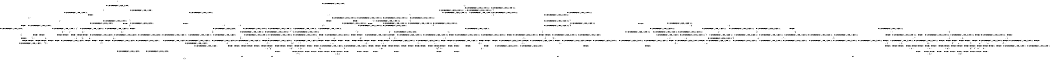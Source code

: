 digraph BCG {
size = "7, 10.5";
center = TRUE;
node [shape = circle];
0 [peripheries = 2];
0 -> 1 [label = "EX !0 !ATOMIC_EXCH_BRANCH (1, +1, TRUE, +0, 2, TRUE) !::"];
0 -> 2 [label = "EX !1 !ATOMIC_EXCH_BRANCH (1, +0, FALSE, +0, 3, TRUE) !::"];
0 -> 3 [label = "EX !2 !ATOMIC_EXCH_BRANCH (1, +0, TRUE, +0, 1, TRUE) !::"];
0 -> 4 [label = "EX !0 !ATOMIC_EXCH_BRANCH (1, +1, TRUE, +0, 2, TRUE) !::"];
2 -> 5 [label = "EX !0 !ATOMIC_EXCH_BRANCH (1, +1, TRUE, +0, 2, TRUE) !:0:1:"];
2 -> 6 [label = "TERMINATE !1"];
2 -> 7 [label = "EX !2 !ATOMIC_EXCH_BRANCH (1, +0, TRUE, +0, 1, TRUE) !:0:1:"];
2 -> 8 [label = "EX !0 !ATOMIC_EXCH_BRANCH (1, +1, TRUE, +0, 2, TRUE) !:0:1:"];
3 -> 9 [label = "EX !2 !ATOMIC_EXCH_BRANCH (1, +0, TRUE, +0, 1, TRUE) !:0:1:2:"];
3 -> 10 [label = "EX !1 !ATOMIC_EXCH_BRANCH (1, +0, FALSE, +0, 3, TRUE) !:0:1:2:"];
3 -> 11 [label = "EX !0 !ATOMIC_EXCH_BRANCH (1, +1, TRUE, +0, 2, TRUE) !:0:1:2:"];
3 -> 12 [label = "EX !2 !ATOMIC_EXCH_BRANCH (1, +0, TRUE, +0, 1, TRUE) !:0:1:2:"];
4 -> 13 [label = "TERMINATE !0"];
4 -> 14 [label = "TERMINATE !0"];
4 -> 15 [label = "EX !1 !ATOMIC_EXCH_BRANCH (1, +0, FALSE, +0, 3, FALSE) !:0:"];
4 -> 16 [label = "EX !2 !ATOMIC_EXCH_BRANCH (1, +0, TRUE, +0, 1, FALSE) !:0:"];
5 -> 17 [label = "TERMINATE !0"];
6 -> 18 [label = "EX !0 !ATOMIC_EXCH_BRANCH (1, +1, TRUE, +0, 2, TRUE) !:0:"];
6 -> 19 [label = "EX !2 !ATOMIC_EXCH_BRANCH (1, +0, TRUE, +0, 1, TRUE) !:0:"];
6 -> 20 [label = "EX !0 !ATOMIC_EXCH_BRANCH (1, +1, TRUE, +0, 2, TRUE) !:0:"];
7 -> 21 [label = "EX !2 !ATOMIC_EXCH_BRANCH (1, +0, TRUE, +0, 1, TRUE) !:0:1:2:"];
7 -> 22 [label = "TERMINATE !1"];
7 -> 23 [label = "EX !0 !ATOMIC_EXCH_BRANCH (1, +1, TRUE, +0, 2, TRUE) !:0:1:2:"];
7 -> 24 [label = "EX !2 !ATOMIC_EXCH_BRANCH (1, +0, TRUE, +0, 1, TRUE) !:0:1:2:"];
8 -> 17 [label = "TERMINATE !0"];
8 -> 25 [label = "TERMINATE !1"];
8 -> 26 [label = "TERMINATE !0"];
8 -> 27 [label = "EX !2 !ATOMIC_EXCH_BRANCH (1, +0, TRUE, +0, 1, FALSE) !:0:1:"];
9 -> 28 [label = "EX !0 !ATOMIC_EXCH_BRANCH (1, +1, TRUE, +0, 2, TRUE) !:0:1:2:"];
10 -> 21 [label = "EX !2 !ATOMIC_EXCH_BRANCH (1, +0, TRUE, +0, 1, TRUE) !:0:1:2:"];
10 -> 22 [label = "TERMINATE !1"];
10 -> 23 [label = "EX !0 !ATOMIC_EXCH_BRANCH (1, +1, TRUE, +0, 2, TRUE) !:0:1:2:"];
10 -> 24 [label = "EX !2 !ATOMIC_EXCH_BRANCH (1, +0, TRUE, +0, 1, TRUE) !:0:1:2:"];
11 -> 29 [label = "EX !2 !ATOMIC_EXCH_BRANCH (1, +0, TRUE, +0, 1, FALSE) !:0:1:2:"];
11 -> 30 [label = "TERMINATE !0"];
11 -> 31 [label = "EX !1 !ATOMIC_EXCH_BRANCH (1, +0, FALSE, +0, 3, FALSE) !:0:1:2:"];
11 -> 32 [label = "EX !2 !ATOMIC_EXCH_BRANCH (1, +0, TRUE, +0, 1, FALSE) !:0:1:2:"];
12 -> 28 [label = "EX !0 !ATOMIC_EXCH_BRANCH (1, +1, TRUE, +0, 2, TRUE) !:0:1:2:"];
12 -> 10 [label = "EX !1 !ATOMIC_EXCH_BRANCH (1, +0, FALSE, +0, 3, TRUE) !:0:1:2:"];
12 -> 11 [label = "EX !0 !ATOMIC_EXCH_BRANCH (1, +1, TRUE, +0, 2, TRUE) !:0:1:2:"];
12 -> 12 [label = "EX !2 !ATOMIC_EXCH_BRANCH (1, +0, TRUE, +0, 1, TRUE) !:0:1:2:"];
13 -> 1 [label = "EX !2 !ATOMIC_EXCH_BRANCH (1, +0, TRUE, +0, 1, FALSE) !::"];
14 -> 1 [label = "EX !2 !ATOMIC_EXCH_BRANCH (1, +0, TRUE, +0, 1, FALSE) !::"];
14 -> 33 [label = "EX !1 !ATOMIC_EXCH_BRANCH (1, +0, FALSE, +0, 3, FALSE) !::"];
14 -> 34 [label = "EX !2 !ATOMIC_EXCH_BRANCH (1, +0, TRUE, +0, 1, FALSE) !::"];
15 -> 35 [label = "EX !1 !ATOMIC_EXCH_BRANCH (1, +1, TRUE, +0, 3, FALSE) !:0:1:"];
15 -> 36 [label = "TERMINATE !0"];
15 -> 37 [label = "EX !2 !ATOMIC_EXCH_BRANCH (1, +0, TRUE, +0, 1, FALSE) !:0:1:"];
15 -> 38 [label = "EX !1 !ATOMIC_EXCH_BRANCH (1, +1, TRUE, +0, 3, FALSE) !:0:1:"];
16 -> 39 [label = "EX !1 !ATOMIC_EXCH_BRANCH (1, +0, FALSE, +0, 3, TRUE) !:0:1:2:"];
16 -> 40 [label = "TERMINATE !2"];
16 -> 41 [label = "TERMINATE !0"];
16 -> 42 [label = "EX !1 !ATOMIC_EXCH_BRANCH (1, +0, FALSE, +0, 3, TRUE) !:0:1:2:"];
17 -> 43 [label = "TERMINATE !1"];
18 -> 43 [label = "TERMINATE !0"];
19 -> 44 [label = "EX !2 !ATOMIC_EXCH_BRANCH (1, +0, TRUE, +0, 1, TRUE) !:0:2:"];
19 -> 45 [label = "EX !0 !ATOMIC_EXCH_BRANCH (1, +1, TRUE, +0, 2, TRUE) !:0:2:"];
19 -> 46 [label = "EX !2 !ATOMIC_EXCH_BRANCH (1, +0, TRUE, +0, 1, TRUE) !:0:2:"];
20 -> 43 [label = "TERMINATE !0"];
20 -> 47 [label = "TERMINATE !0"];
20 -> 48 [label = "EX !2 !ATOMIC_EXCH_BRANCH (1, +0, TRUE, +0, 1, FALSE) !:0:"];
21 -> 49 [label = "EX !0 !ATOMIC_EXCH_BRANCH (1, +1, TRUE, +0, 2, TRUE) !:0:1:2:"];
22 -> 44 [label = "EX !2 !ATOMIC_EXCH_BRANCH (1, +0, TRUE, +0, 1, TRUE) !:0:2:"];
22 -> 45 [label = "EX !0 !ATOMIC_EXCH_BRANCH (1, +1, TRUE, +0, 2, TRUE) !:0:2:"];
22 -> 46 [label = "EX !2 !ATOMIC_EXCH_BRANCH (1, +0, TRUE, +0, 1, TRUE) !:0:2:"];
23 -> 50 [label = "EX !2 !ATOMIC_EXCH_BRANCH (1, +0, TRUE, +0, 1, FALSE) !:0:1:2:"];
23 -> 51 [label = "TERMINATE !1"];
23 -> 52 [label = "TERMINATE !0"];
23 -> 53 [label = "EX !2 !ATOMIC_EXCH_BRANCH (1, +0, TRUE, +0, 1, FALSE) !:0:1:2:"];
24 -> 49 [label = "EX !0 !ATOMIC_EXCH_BRANCH (1, +1, TRUE, +0, 2, TRUE) !:0:1:2:"];
24 -> 22 [label = "TERMINATE !1"];
24 -> 23 [label = "EX !0 !ATOMIC_EXCH_BRANCH (1, +1, TRUE, +0, 2, TRUE) !:0:1:2:"];
24 -> 24 [label = "EX !2 !ATOMIC_EXCH_BRANCH (1, +0, TRUE, +0, 1, TRUE) !:0:1:2:"];
25 -> 43 [label = "TERMINATE !0"];
25 -> 47 [label = "TERMINATE !0"];
25 -> 48 [label = "EX !2 !ATOMIC_EXCH_BRANCH (1, +0, TRUE, +0, 1, FALSE) !:0:"];
26 -> 43 [label = "TERMINATE !1"];
26 -> 47 [label = "TERMINATE !1"];
26 -> 54 [label = "EX !2 !ATOMIC_EXCH_BRANCH (1, +0, TRUE, +0, 1, FALSE) !:1:"];
27 -> 55 [label = "TERMINATE !0"];
27 -> 56 [label = "TERMINATE !1"];
27 -> 57 [label = "TERMINATE !2"];
27 -> 58 [label = "TERMINATE !0"];
28 -> 29 [label = "EX !2 !ATOMIC_EXCH_BRANCH (1, +0, TRUE, +0, 1, FALSE) !:0:1:2:"];
29 -> 39 [label = "EX !1 !ATOMIC_EXCH_BRANCH (1, +0, FALSE, +0, 3, TRUE) !:0:1:2:"];
30 -> 59 [label = "EX !2 !ATOMIC_EXCH_BRANCH (1, +0, TRUE, +0, 1, FALSE) !:1:2:"];
30 -> 60 [label = "EX !1 !ATOMIC_EXCH_BRANCH (1, +0, FALSE, +0, 3, FALSE) !:1:2:"];
30 -> 61 [label = "EX !2 !ATOMIC_EXCH_BRANCH (1, +0, TRUE, +0, 1, FALSE) !:1:2:"];
31 -> 62 [label = "EX !1 !ATOMIC_EXCH_BRANCH (1, +1, TRUE, +0, 3, FALSE) !:0:1:2:"];
31 -> 63 [label = "TERMINATE !0"];
31 -> 64 [label = "EX !2 !ATOMIC_EXCH_BRANCH (1, +0, TRUE, +0, 1, FALSE) !:0:1:2:"];
31 -> 65 [label = "EX !1 !ATOMIC_EXCH_BRANCH (1, +1, TRUE, +0, 3, FALSE) !:0:1:2:"];
32 -> 39 [label = "EX !1 !ATOMIC_EXCH_BRANCH (1, +0, FALSE, +0, 3, TRUE) !:0:1:2:"];
32 -> 40 [label = "TERMINATE !2"];
32 -> 41 [label = "TERMINATE !0"];
32 -> 42 [label = "EX !1 !ATOMIC_EXCH_BRANCH (1, +0, FALSE, +0, 3, TRUE) !:0:1:2:"];
33 -> 66 [label = "EX !1 !ATOMIC_EXCH_BRANCH (1, +1, TRUE, +0, 3, FALSE) !:1:"];
33 -> 67 [label = "EX !2 !ATOMIC_EXCH_BRANCH (1, +0, TRUE, +0, 1, FALSE) !:1:"];
33 -> 68 [label = "EX !1 !ATOMIC_EXCH_BRANCH (1, +1, TRUE, +0, 3, FALSE) !:1:"];
34 -> 69 [label = "EX !1 !ATOMIC_EXCH_BRANCH (1, +0, FALSE, +0, 3, TRUE) !:1:2:"];
34 -> 70 [label = "TERMINATE !2"];
34 -> 71 [label = "EX !1 !ATOMIC_EXCH_BRANCH (1, +0, FALSE, +0, 3, TRUE) !:1:2:"];
35 -> 17 [label = "TERMINATE !0"];
36 -> 66 [label = "EX !1 !ATOMIC_EXCH_BRANCH (1, +1, TRUE, +0, 3, FALSE) !:1:"];
36 -> 67 [label = "EX !2 !ATOMIC_EXCH_BRANCH (1, +0, TRUE, +0, 1, FALSE) !:1:"];
36 -> 68 [label = "EX !1 !ATOMIC_EXCH_BRANCH (1, +1, TRUE, +0, 3, FALSE) !:1:"];
37 -> 72 [label = "EX !1 !ATOMIC_EXCH_BRANCH (1, +1, TRUE, +0, 3, TRUE) !:0:1:2:"];
37 -> 73 [label = "TERMINATE !2"];
37 -> 74 [label = "TERMINATE !0"];
37 -> 75 [label = "EX !1 !ATOMIC_EXCH_BRANCH (1, +1, TRUE, +0, 3, TRUE) !:0:1:2:"];
38 -> 17 [label = "TERMINATE !0"];
38 -> 25 [label = "TERMINATE !1"];
38 -> 26 [label = "TERMINATE !0"];
38 -> 27 [label = "EX !2 !ATOMIC_EXCH_BRANCH (1, +0, TRUE, +0, 1, FALSE) !:0:1:"];
39 -> 55 [label = "TERMINATE !0"];
40 -> 76 [label = "EX !1 !ATOMIC_EXCH_BRANCH (1, +0, FALSE, +0, 3, TRUE) !:0:1:"];
40 -> 70 [label = "TERMINATE !0"];
40 -> 77 [label = "EX !1 !ATOMIC_EXCH_BRANCH (1, +0, FALSE, +0, 3, TRUE) !:0:1:"];
41 -> 69 [label = "EX !1 !ATOMIC_EXCH_BRANCH (1, +0, FALSE, +0, 3, TRUE) !:1:2:"];
41 -> 70 [label = "TERMINATE !2"];
41 -> 71 [label = "EX !1 !ATOMIC_EXCH_BRANCH (1, +0, FALSE, +0, 3, TRUE) !:1:2:"];
42 -> 55 [label = "TERMINATE !0"];
42 -> 56 [label = "TERMINATE !1"];
42 -> 57 [label = "TERMINATE !2"];
42 -> 58 [label = "TERMINATE !0"];
43 -> 1 [label = "EX !2 !ATOMIC_EXCH_BRANCH (1, +0, TRUE, +0, 1, FALSE) !::"];
44 -> 78 [label = "EX !0 !ATOMIC_EXCH_BRANCH (1, +1, TRUE, +0, 2, TRUE) !:0:2:"];
45 -> 79 [label = "EX !2 !ATOMIC_EXCH_BRANCH (1, +0, TRUE, +0, 1, FALSE) !:0:2:"];
45 -> 80 [label = "TERMINATE !0"];
45 -> 81 [label = "EX !2 !ATOMIC_EXCH_BRANCH (1, +0, TRUE, +0, 1, FALSE) !:0:2:"];
46 -> 78 [label = "EX !0 !ATOMIC_EXCH_BRANCH (1, +1, TRUE, +0, 2, TRUE) !:0:2:"];
46 -> 45 [label = "EX !0 !ATOMIC_EXCH_BRANCH (1, +1, TRUE, +0, 2, TRUE) !:0:2:"];
46 -> 46 [label = "EX !2 !ATOMIC_EXCH_BRANCH (1, +0, TRUE, +0, 1, TRUE) !:0:2:"];
47 -> 1 [label = "EX !2 !ATOMIC_EXCH_BRANCH (1, +0, TRUE, +0, 1, FALSE) !::"];
47 -> 82 [label = "EX !2 !ATOMIC_EXCH_BRANCH (1, +0, TRUE, +0, 1, FALSE) !::"];
48 -> 83 [label = "TERMINATE !0"];
48 -> 84 [label = "TERMINATE !2"];
48 -> 85 [label = "TERMINATE !0"];
49 -> 50 [label = "EX !2 !ATOMIC_EXCH_BRANCH (1, +0, TRUE, +0, 1, FALSE) !:0:1:2:"];
50 -> 55 [label = "TERMINATE !0"];
51 -> 79 [label = "EX !2 !ATOMIC_EXCH_BRANCH (1, +0, TRUE, +0, 1, FALSE) !:0:2:"];
51 -> 80 [label = "TERMINATE !0"];
51 -> 81 [label = "EX !2 !ATOMIC_EXCH_BRANCH (1, +0, TRUE, +0, 1, FALSE) !:0:2:"];
52 -> 86 [label = "EX !2 !ATOMIC_EXCH_BRANCH (1, +0, TRUE, +0, 1, FALSE) !:1:2:"];
52 -> 80 [label = "TERMINATE !1"];
52 -> 87 [label = "EX !2 !ATOMIC_EXCH_BRANCH (1, +0, TRUE, +0, 1, FALSE) !:1:2:"];
53 -> 55 [label = "TERMINATE !0"];
53 -> 56 [label = "TERMINATE !1"];
53 -> 57 [label = "TERMINATE !2"];
53 -> 58 [label = "TERMINATE !0"];
54 -> 88 [label = "TERMINATE !2"];
54 -> 85 [label = "TERMINATE !1"];
54 -> 89 [label = "TERMINATE !2"];
55 -> 88 [label = "TERMINATE !2"];
56 -> 83 [label = "TERMINATE !0"];
56 -> 84 [label = "TERMINATE !2"];
56 -> 85 [label = "TERMINATE !0"];
57 -> 88 [label = "TERMINATE !0"];
57 -> 84 [label = "TERMINATE !1"];
57 -> 89 [label = "TERMINATE !0"];
58 -> 88 [label = "TERMINATE !2"];
58 -> 85 [label = "TERMINATE !1"];
58 -> 89 [label = "TERMINATE !2"];
59 -> 69 [label = "EX !1 !ATOMIC_EXCH_BRANCH (1, +0, FALSE, +0, 3, TRUE) !:1:2:"];
60 -> 90 [label = "EX !1 !ATOMIC_EXCH_BRANCH (1, +1, TRUE, +0, 3, FALSE) !:1:2:"];
60 -> 91 [label = "EX !2 !ATOMIC_EXCH_BRANCH (1, +0, TRUE, +0, 1, FALSE) !:1:2:"];
60 -> 92 [label = "EX !1 !ATOMIC_EXCH_BRANCH (1, +1, TRUE, +0, 3, FALSE) !:1:2:"];
61 -> 69 [label = "EX !1 !ATOMIC_EXCH_BRANCH (1, +0, FALSE, +0, 3, TRUE) !:1:2:"];
61 -> 70 [label = "TERMINATE !2"];
61 -> 71 [label = "EX !1 !ATOMIC_EXCH_BRANCH (1, +0, FALSE, +0, 3, TRUE) !:1:2:"];
62 -> 50 [label = "EX !2 !ATOMIC_EXCH_BRANCH (1, +0, TRUE, +0, 1, FALSE) !:0:1:2:"];
63 -> 90 [label = "EX !1 !ATOMIC_EXCH_BRANCH (1, +1, TRUE, +0, 3, FALSE) !:1:2:"];
63 -> 91 [label = "EX !2 !ATOMIC_EXCH_BRANCH (1, +0, TRUE, +0, 1, FALSE) !:1:2:"];
63 -> 92 [label = "EX !1 !ATOMIC_EXCH_BRANCH (1, +1, TRUE, +0, 3, FALSE) !:1:2:"];
64 -> 72 [label = "EX !1 !ATOMIC_EXCH_BRANCH (1, +1, TRUE, +0, 3, TRUE) !:0:1:2:"];
64 -> 73 [label = "TERMINATE !2"];
64 -> 74 [label = "TERMINATE !0"];
64 -> 75 [label = "EX !1 !ATOMIC_EXCH_BRANCH (1, +1, TRUE, +0, 3, TRUE) !:0:1:2:"];
65 -> 50 [label = "EX !2 !ATOMIC_EXCH_BRANCH (1, +0, TRUE, +0, 1, FALSE) !:0:1:2:"];
65 -> 51 [label = "TERMINATE !1"];
65 -> 52 [label = "TERMINATE !0"];
65 -> 53 [label = "EX !2 !ATOMIC_EXCH_BRANCH (1, +0, TRUE, +0, 1, FALSE) !:0:1:2:"];
66 -> 43 [label = "TERMINATE !1"];
67 -> 93 [label = "EX !1 !ATOMIC_EXCH_BRANCH (1, +1, TRUE, +0, 3, TRUE) !:1:2:"];
67 -> 94 [label = "TERMINATE !2"];
67 -> 95 [label = "EX !1 !ATOMIC_EXCH_BRANCH (1, +1, TRUE, +0, 3, TRUE) !:1:2:"];
68 -> 43 [label = "TERMINATE !1"];
68 -> 47 [label = "TERMINATE !1"];
68 -> 54 [label = "EX !2 !ATOMIC_EXCH_BRANCH (1, +0, TRUE, +0, 1, FALSE) !:1:"];
69 -> 88 [label = "TERMINATE !2"];
70 -> 96 [label = "EX !1 !ATOMIC_EXCH_BRANCH (1, +0, FALSE, +0, 3, TRUE) !:1:"];
70 -> 97 [label = "EX !1 !ATOMIC_EXCH_BRANCH (1, +0, FALSE, +0, 3, TRUE) !:1:"];
71 -> 88 [label = "TERMINATE !2"];
71 -> 85 [label = "TERMINATE !1"];
71 -> 89 [label = "TERMINATE !2"];
72 -> 98 [label = "TERMINATE !0"];
73 -> 99 [label = "EX !1 !ATOMIC_EXCH_BRANCH (1, +1, TRUE, +0, 3, TRUE) !:0:1:"];
73 -> 94 [label = "TERMINATE !0"];
73 -> 100 [label = "EX !1 !ATOMIC_EXCH_BRANCH (1, +1, TRUE, +0, 3, TRUE) !:0:1:"];
74 -> 93 [label = "EX !1 !ATOMIC_EXCH_BRANCH (1, +1, TRUE, +0, 3, TRUE) !:1:2:"];
74 -> 94 [label = "TERMINATE !2"];
74 -> 95 [label = "EX !1 !ATOMIC_EXCH_BRANCH (1, +1, TRUE, +0, 3, TRUE) !:1:2:"];
75 -> 98 [label = "TERMINATE !0"];
75 -> 101 [label = "TERMINATE !1"];
75 -> 102 [label = "TERMINATE !2"];
75 -> 103 [label = "TERMINATE !0"];
76 -> 88 [label = "TERMINATE !0"];
77 -> 88 [label = "TERMINATE !0"];
77 -> 84 [label = "TERMINATE !1"];
77 -> 89 [label = "TERMINATE !0"];
78 -> 79 [label = "EX !2 !ATOMIC_EXCH_BRANCH (1, +0, TRUE, +0, 1, FALSE) !:0:2:"];
79 -> 83 [label = "TERMINATE !0"];
80 -> 104 [label = "EX !2 !ATOMIC_EXCH_BRANCH (1, +0, TRUE, +0, 1, FALSE) !:2:"];
80 -> 105 [label = "EX !2 !ATOMIC_EXCH_BRANCH (1, +0, TRUE, +0, 1, FALSE) !:2:"];
81 -> 83 [label = "TERMINATE !0"];
81 -> 84 [label = "TERMINATE !2"];
81 -> 85 [label = "TERMINATE !0"];
82 -> 106 [label = "TERMINATE !2"];
82 -> 107 [label = "TERMINATE !2"];
83 -> 106 [label = "TERMINATE !2"];
84 -> 106 [label = "TERMINATE !0"];
84 -> 107 [label = "TERMINATE !0"];
85 -> 106 [label = "TERMINATE !2"];
85 -> 107 [label = "TERMINATE !2"];
86 -> 88 [label = "TERMINATE !2"];
87 -> 88 [label = "TERMINATE !2"];
87 -> 85 [label = "TERMINATE !1"];
87 -> 89 [label = "TERMINATE !2"];
88 -> 106 [label = "TERMINATE !1"];
89 -> 106 [label = "TERMINATE !1"];
89 -> 107 [label = "TERMINATE !1"];
90 -> 86 [label = "EX !2 !ATOMIC_EXCH_BRANCH (1, +0, TRUE, +0, 1, FALSE) !:1:2:"];
91 -> 93 [label = "EX !1 !ATOMIC_EXCH_BRANCH (1, +1, TRUE, +0, 3, TRUE) !:1:2:"];
91 -> 94 [label = "TERMINATE !2"];
91 -> 95 [label = "EX !1 !ATOMIC_EXCH_BRANCH (1, +1, TRUE, +0, 3, TRUE) !:1:2:"];
92 -> 86 [label = "EX !2 !ATOMIC_EXCH_BRANCH (1, +0, TRUE, +0, 1, FALSE) !:1:2:"];
92 -> 80 [label = "TERMINATE !1"];
92 -> 87 [label = "EX !2 !ATOMIC_EXCH_BRANCH (1, +0, TRUE, +0, 1, FALSE) !:1:2:"];
93 -> 108 [label = "TERMINATE !2"];
94 -> 109 [label = "EX !1 !ATOMIC_EXCH_BRANCH (1, +1, TRUE, +0, 3, TRUE) !:1:"];
94 -> 110 [label = "EX !1 !ATOMIC_EXCH_BRANCH (1, +1, TRUE, +0, 3, TRUE) !:1:"];
95 -> 108 [label = "TERMINATE !2"];
95 -> 111 [label = "TERMINATE !1"];
95 -> 112 [label = "TERMINATE !2"];
96 -> 106 [label = "TERMINATE !1"];
97 -> 106 [label = "TERMINATE !1"];
97 -> 107 [label = "TERMINATE !1"];
98 -> 108 [label = "TERMINATE !2"];
99 -> 108 [label = "TERMINATE !0"];
100 -> 108 [label = "TERMINATE !0"];
100 -> 113 [label = "TERMINATE !1"];
100 -> 112 [label = "TERMINATE !0"];
101 -> 114 [label = "TERMINATE !0"];
101 -> 113 [label = "TERMINATE !2"];
101 -> 111 [label = "TERMINATE !0"];
102 -> 108 [label = "TERMINATE !0"];
102 -> 113 [label = "TERMINATE !1"];
102 -> 112 [label = "TERMINATE !0"];
103 -> 108 [label = "TERMINATE !2"];
103 -> 111 [label = "TERMINATE !1"];
103 -> 112 [label = "TERMINATE !2"];
104 -> 106 [label = "TERMINATE !2"];
105 -> 106 [label = "TERMINATE !2"];
105 -> 107 [label = "TERMINATE !2"];
106 -> 1 [label = "exit"];
107 -> 1 [label = "exit"];
108 -> 115 [label = "TERMINATE !1"];
109 -> 115 [label = "TERMINATE !1"];
110 -> 115 [label = "TERMINATE !1"];
110 -> 116 [label = "TERMINATE !1"];
111 -> 115 [label = "TERMINATE !2"];
111 -> 116 [label = "TERMINATE !2"];
112 -> 115 [label = "TERMINATE !1"];
112 -> 116 [label = "TERMINATE !1"];
113 -> 115 [label = "TERMINATE !0"];
113 -> 116 [label = "TERMINATE !0"];
114 -> 115 [label = "TERMINATE !2"];
115 -> 1 [label = "exit"];
116 -> 1 [label = "exit"];
}
